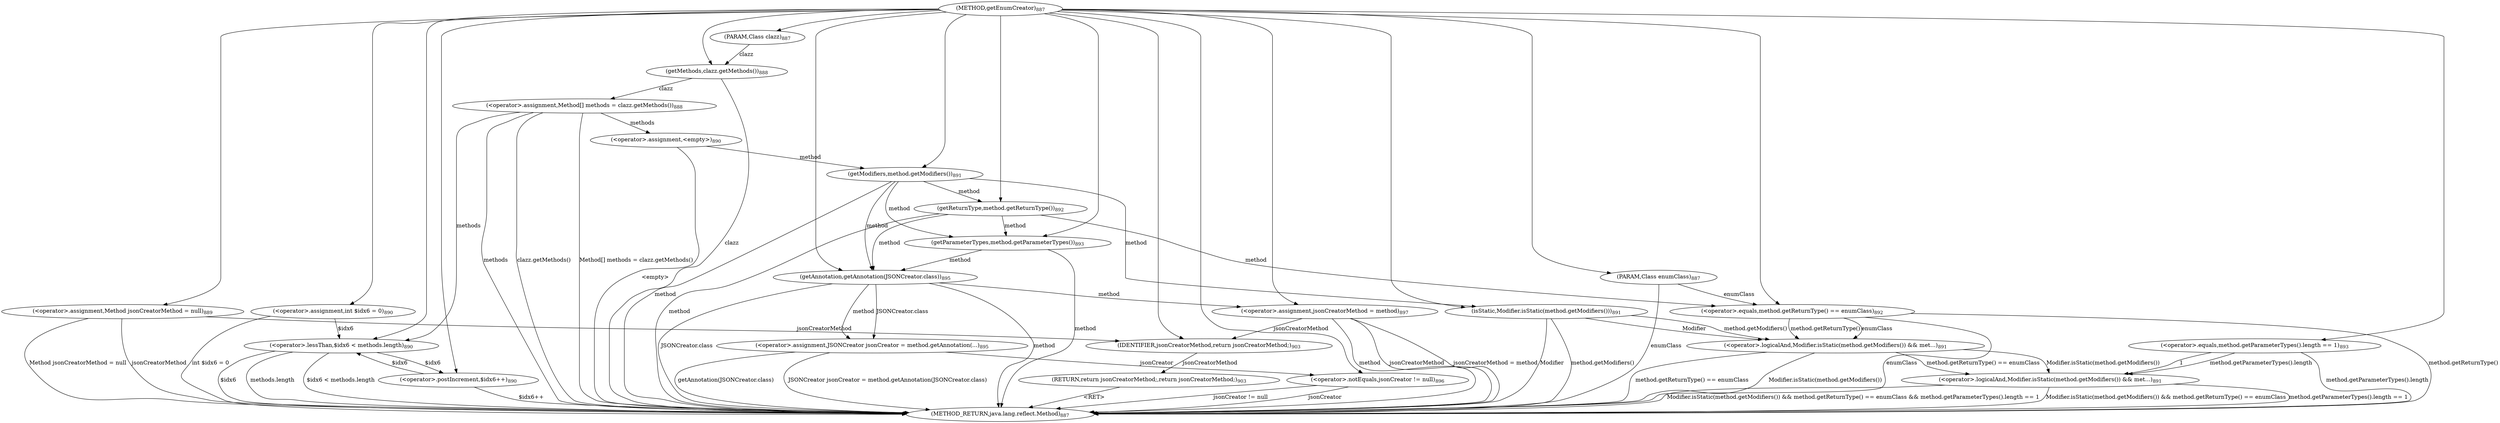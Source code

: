 digraph "getEnumCreator" {  
"2432" [label = <(METHOD,getEnumCreator)<SUB>887</SUB>> ]
"2503" [label = <(METHOD_RETURN,java.lang.reflect.Method)<SUB>887</SUB>> ]
"2433" [label = <(PARAM,Class clazz)<SUB>887</SUB>> ]
"2434" [label = <(PARAM,Class enumClass)<SUB>887</SUB>> ]
"2437" [label = <(&lt;operator&gt;.assignment,Method[] methods = clazz.getMethods())<SUB>888</SUB>> ]
"2442" [label = <(&lt;operator&gt;.assignment,Method jsonCreatorMethod = null)<SUB>889</SUB>> ]
"2499" [label = <(RETURN,return jsonCreatorMethod;,return jsonCreatorMethod;)<SUB>903</SUB>> ]
"2437" [label = <(&lt;operator&gt;.assignment,Method[] methods = clazz.getMethods())<SUB>888</SUB>> ]
"2437" [label = <(&lt;operator&gt;.assignment,Method[] methods = clazz.getMethods())<SUB>888</SUB>> ]
"2442" [label = <(&lt;operator&gt;.assignment,Method jsonCreatorMethod = null)<SUB>889</SUB>> ]
"2442" [label = <(&lt;operator&gt;.assignment,Method jsonCreatorMethod = null)<SUB>889</SUB>> ]
"2447" [label = <(&lt;operator&gt;.assignment,int $idx6 = 0)<SUB>890</SUB>> ]
"2450" [label = <(&lt;operator&gt;.lessThan,$idx6 &lt; methods.length)<SUB>890</SUB>> ]
"2455" [label = <(&lt;operator&gt;.postIncrement,$idx6++)<SUB>890</SUB>> ]
"2500" [label = <(IDENTIFIER,jsonCreatorMethod,return jsonCreatorMethod;)<SUB>903</SUB>> ]
"2439" [label = <(getMethods,clazz.getMethods())<SUB>888</SUB>> ]
"2447" [label = <(&lt;operator&gt;.assignment,int $idx6 = 0)<SUB>890</SUB>> ]
"2447" [label = <(&lt;operator&gt;.assignment,int $idx6 = 0)<SUB>890</SUB>> ]
"2450" [label = <(&lt;operator&gt;.lessThan,$idx6 &lt; methods.length)<SUB>890</SUB>> ]
"2450" [label = <(&lt;operator&gt;.lessThan,$idx6 &lt; methods.length)<SUB>890</SUB>> ]
"2455" [label = <(&lt;operator&gt;.postIncrement,$idx6++)<SUB>890</SUB>> ]
"2459" [label = <(&lt;operator&gt;.assignment,&lt;empty&gt;)<SUB>890</SUB>> ]
"2459" [label = <(&lt;operator&gt;.assignment,&lt;empty&gt;)<SUB>890</SUB>> ]
"2459" [label = <(&lt;operator&gt;.assignment,&lt;empty&gt;)<SUB>890</SUB>> ]
"2465" [label = <(&lt;operator&gt;.logicalAnd,Modifier.isStatic(method.getModifiers()) &amp;&amp; met...)<SUB>891</SUB>> ]
"2465" [label = <(&lt;operator&gt;.logicalAnd,Modifier.isStatic(method.getModifiers()) &amp;&amp; met...)<SUB>891</SUB>> ]
"2465" [label = <(&lt;operator&gt;.logicalAnd,Modifier.isStatic(method.getModifiers()) &amp;&amp; met...)<SUB>891</SUB>> ]
"2483" [label = <(&lt;operator&gt;.assignment,JSONCreator jsonCreator = method.getAnnotation(...)<SUB>895</SUB>> ]
"2466" [label = <(&lt;operator&gt;.logicalAnd,Modifier.isStatic(method.getModifiers()) &amp;&amp; met...)<SUB>891</SUB>> ]
"2466" [label = <(&lt;operator&gt;.logicalAnd,Modifier.isStatic(method.getModifiers()) &amp;&amp; met...)<SUB>891</SUB>> ]
"2475" [label = <(&lt;operator&gt;.equals,method.getParameterTypes().length == 1)<SUB>893</SUB>> ]
"2475" [label = <(&lt;operator&gt;.equals,method.getParameterTypes().length == 1)<SUB>893</SUB>> ]
"2483" [label = <(&lt;operator&gt;.assignment,JSONCreator jsonCreator = method.getAnnotation(...)<SUB>895</SUB>> ]
"2483" [label = <(&lt;operator&gt;.assignment,JSONCreator jsonCreator = method.getAnnotation(...)<SUB>895</SUB>> ]
"2491" [label = <(&lt;operator&gt;.notEquals,jsonCreator != null)<SUB>896</SUB>> ]
"2467" [label = <(isStatic,Modifier.isStatic(method.getModifiers()))<SUB>891</SUB>> ]
"2467" [label = <(isStatic,Modifier.isStatic(method.getModifiers()))<SUB>891</SUB>> ]
"2471" [label = <(&lt;operator&gt;.equals,method.getReturnType() == enumClass)<SUB>892</SUB>> ]
"2471" [label = <(&lt;operator&gt;.equals,method.getReturnType() == enumClass)<SUB>892</SUB>> ]
"2485" [label = <(getAnnotation,getAnnotation(JSONCreator.class))<SUB>895</SUB>> ]
"2485" [label = <(getAnnotation,getAnnotation(JSONCreator.class))<SUB>895</SUB>> ]
"2491" [label = <(&lt;operator&gt;.notEquals,jsonCreator != null)<SUB>896</SUB>> ]
"2491" [label = <(&lt;operator&gt;.notEquals,jsonCreator != null)<SUB>896</SUB>> ]
"2495" [label = <(&lt;operator&gt;.assignment,jsonCreatorMethod = method)<SUB>897</SUB>> ]
"2469" [label = <(getModifiers,method.getModifiers())<SUB>891</SUB>> ]
"2472" [label = <(getReturnType,method.getReturnType())<SUB>892</SUB>> ]
"2477" [label = <(getParameterTypes,method.getParameterTypes())<SUB>893</SUB>> ]
"2495" [label = <(&lt;operator&gt;.assignment,jsonCreatorMethod = method)<SUB>897</SUB>> ]
"2495" [label = <(&lt;operator&gt;.assignment,jsonCreatorMethod = method)<SUB>897</SUB>> ]
  "2499" -> "2503"  [ label = "&lt;RET&gt;"] 
  "2434" -> "2503"  [ label = "enumClass"] 
  "2437" -> "2503"  [ label = "methods"] 
  "2439" -> "2503"  [ label = "clazz"] 
  "2437" -> "2503"  [ label = "clazz.getMethods()"] 
  "2437" -> "2503"  [ label = "Method[] methods = clazz.getMethods()"] 
  "2442" -> "2503"  [ label = "jsonCreatorMethod"] 
  "2442" -> "2503"  [ label = "Method jsonCreatorMethod = null"] 
  "2447" -> "2503"  [ label = "int $idx6 = 0"] 
  "2450" -> "2503"  [ label = "$idx6"] 
  "2450" -> "2503"  [ label = "methods.length"] 
  "2450" -> "2503"  [ label = "$idx6 &lt; methods.length"] 
  "2459" -> "2503"  [ label = "&lt;empty&gt;"] 
  "2469" -> "2503"  [ label = "method"] 
  "2467" -> "2503"  [ label = "method.getModifiers()"] 
  "2466" -> "2503"  [ label = "Modifier.isStatic(method.getModifiers())"] 
  "2472" -> "2503"  [ label = "method"] 
  "2471" -> "2503"  [ label = "method.getReturnType()"] 
  "2471" -> "2503"  [ label = "enumClass"] 
  "2466" -> "2503"  [ label = "method.getReturnType() == enumClass"] 
  "2465" -> "2503"  [ label = "Modifier.isStatic(method.getModifiers()) &amp;&amp; method.getReturnType() == enumClass"] 
  "2477" -> "2503"  [ label = "method"] 
  "2475" -> "2503"  [ label = "method.getParameterTypes().length"] 
  "2465" -> "2503"  [ label = "method.getParameterTypes().length == 1"] 
  "2465" -> "2503"  [ label = "Modifier.isStatic(method.getModifiers()) &amp;&amp; method.getReturnType() == enumClass &amp;&amp; method.getParameterTypes().length == 1"] 
  "2485" -> "2503"  [ label = "method"] 
  "2485" -> "2503"  [ label = "JSONCreator.class"] 
  "2483" -> "2503"  [ label = "getAnnotation(JSONCreator.class)"] 
  "2483" -> "2503"  [ label = "JSONCreator jsonCreator = method.getAnnotation(JSONCreator.class)"] 
  "2491" -> "2503"  [ label = "jsonCreator"] 
  "2491" -> "2503"  [ label = "jsonCreator != null"] 
  "2455" -> "2503"  [ label = "$idx6++"] 
  "2495" -> "2503"  [ label = "jsonCreatorMethod"] 
  "2495" -> "2503"  [ label = "method"] 
  "2495" -> "2503"  [ label = "jsonCreatorMethod = method"] 
  "2467" -> "2503"  [ label = "Modifier"] 
  "2432" -> "2433" 
  "2432" -> "2434" 
  "2439" -> "2437"  [ label = "clazz"] 
  "2432" -> "2442" 
  "2500" -> "2499"  [ label = "jsonCreatorMethod"] 
  "2432" -> "2447" 
  "2442" -> "2500"  [ label = "jsonCreatorMethod"] 
  "2495" -> "2500"  [ label = "jsonCreatorMethod"] 
  "2432" -> "2500" 
  "2433" -> "2439"  [ label = "clazz"] 
  "2432" -> "2439" 
  "2447" -> "2450"  [ label = "$idx6"] 
  "2455" -> "2450"  [ label = "$idx6"] 
  "2432" -> "2450" 
  "2437" -> "2450"  [ label = "methods"] 
  "2450" -> "2455"  [ label = "$idx6"] 
  "2432" -> "2455" 
  "2437" -> "2459"  [ label = "methods"] 
  "2466" -> "2465"  [ label = "Modifier.isStatic(method.getModifiers())"] 
  "2466" -> "2465"  [ label = "method.getReturnType() == enumClass"] 
  "2475" -> "2465"  [ label = "method.getParameterTypes().length"] 
  "2475" -> "2465"  [ label = "1"] 
  "2485" -> "2483"  [ label = "method"] 
  "2485" -> "2483"  [ label = "JSONCreator.class"] 
  "2467" -> "2466"  [ label = "Modifier"] 
  "2467" -> "2466"  [ label = "method.getModifiers()"] 
  "2471" -> "2466"  [ label = "method.getReturnType()"] 
  "2471" -> "2466"  [ label = "enumClass"] 
  "2432" -> "2475" 
  "2432" -> "2467" 
  "2469" -> "2467"  [ label = "method"] 
  "2472" -> "2471"  [ label = "method"] 
  "2434" -> "2471"  [ label = "enumClass"] 
  "2432" -> "2471" 
  "2469" -> "2485"  [ label = "method"] 
  "2472" -> "2485"  [ label = "method"] 
  "2477" -> "2485"  [ label = "method"] 
  "2432" -> "2485" 
  "2483" -> "2491"  [ label = "jsonCreator"] 
  "2432" -> "2491" 
  "2485" -> "2495"  [ label = "method"] 
  "2432" -> "2495" 
  "2459" -> "2469"  [ label = "method"] 
  "2432" -> "2469" 
  "2469" -> "2472"  [ label = "method"] 
  "2432" -> "2472" 
  "2469" -> "2477"  [ label = "method"] 
  "2472" -> "2477"  [ label = "method"] 
  "2432" -> "2477" 
}
